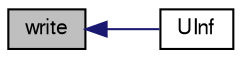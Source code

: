 digraph "write"
{
  bgcolor="transparent";
  edge [fontname="FreeSans",fontsize="10",labelfontname="FreeSans",labelfontsize="10"];
  node [fontname="FreeSans",fontsize="10",shape=record];
  rankdir="LR";
  Node98 [label="write",height=0.2,width=0.4,color="black", fillcolor="grey75", style="filled", fontcolor="black"];
  Node98 -> Node99 [dir="back",color="midnightblue",fontsize="10",style="solid",fontname="FreeSans"];
  Node99 [label="UInf",height=0.2,width=0.4,color="black",URL="$a21950.html#a2e7a840f3b25ffebb3d29d8058d0914e",tooltip="Return reference to the velocity at infinity to allow adjustment. "];
}
